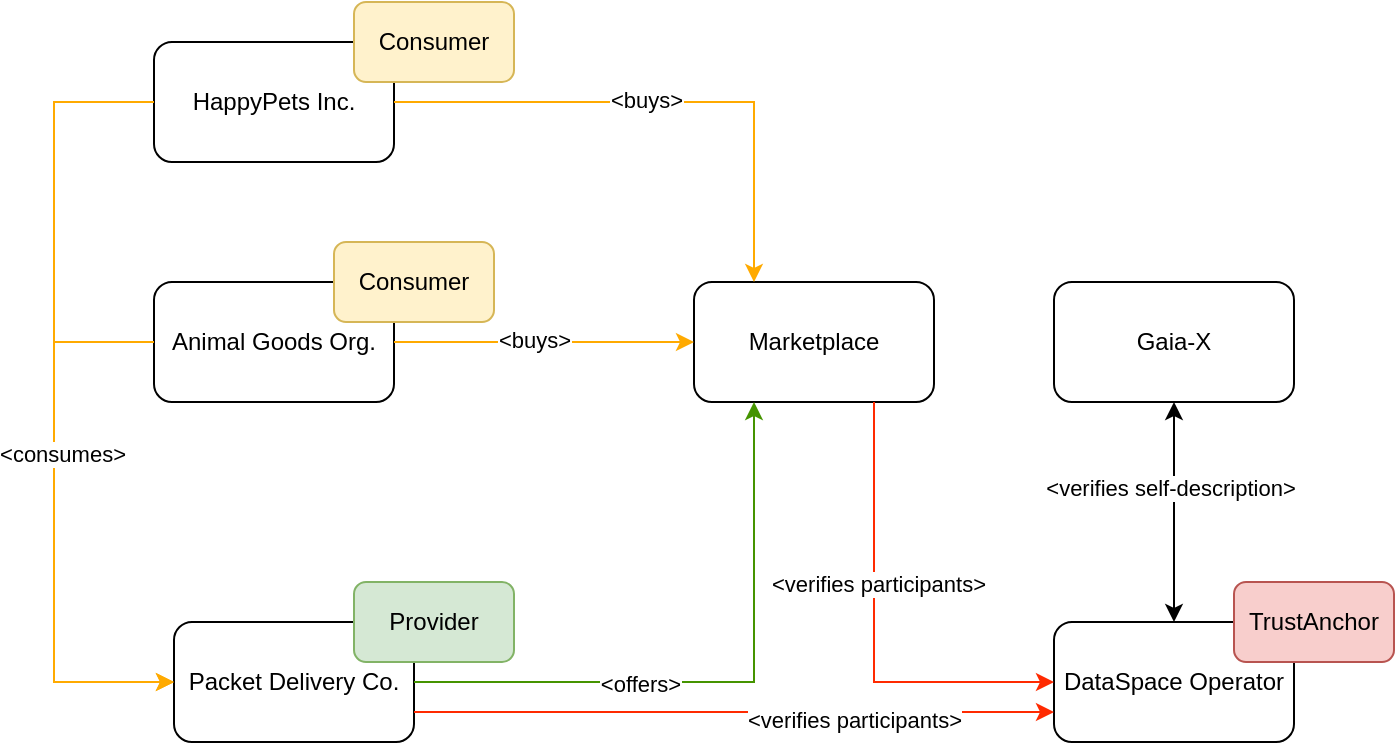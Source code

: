 <mxfile version="21.3.5" type="device">
  <diagram name="Page-1" id="y5UBAXSGUpCV-52N0ZBK">
    <mxGraphModel dx="2284" dy="754" grid="1" gridSize="10" guides="1" tooltips="1" connect="1" arrows="1" fold="1" page="1" pageScale="1" pageWidth="850" pageHeight="1100" math="0" shadow="0">
      <root>
        <mxCell id="0" />
        <mxCell id="1" parent="0" />
        <mxCell id="FXM6so16bquJJ5x397OG-1" value="HappyPets Inc." style="rounded=1;whiteSpace=wrap;html=1;" vertex="1" parent="1">
          <mxGeometry x="-110" y="80" width="120" height="60" as="geometry" />
        </mxCell>
        <mxCell id="FXM6so16bquJJ5x397OG-2" value="Animal Goods Org." style="rounded=1;whiteSpace=wrap;html=1;" vertex="1" parent="1">
          <mxGeometry x="-110" y="200" width="120" height="60" as="geometry" />
        </mxCell>
        <mxCell id="FXM6so16bquJJ5x397OG-3" value="Marketplace" style="rounded=1;whiteSpace=wrap;html=1;" vertex="1" parent="1">
          <mxGeometry x="160" y="200" width="120" height="60" as="geometry" />
        </mxCell>
        <mxCell id="FXM6so16bquJJ5x397OG-4" value="Packet Delivery Co." style="rounded=1;whiteSpace=wrap;html=1;" vertex="1" parent="1">
          <mxGeometry x="-100" y="370" width="120" height="60" as="geometry" />
        </mxCell>
        <mxCell id="FXM6so16bquJJ5x397OG-5" value="Gaia-X" style="rounded=1;whiteSpace=wrap;html=1;" vertex="1" parent="1">
          <mxGeometry x="340" y="200" width="120" height="60" as="geometry" />
        </mxCell>
        <mxCell id="FXM6so16bquJJ5x397OG-8" value="Consumer" style="rounded=1;whiteSpace=wrap;html=1;fillColor=#fff2cc;strokeColor=#d6b656;" vertex="1" parent="1">
          <mxGeometry x="-20" y="180" width="80" height="40" as="geometry" />
        </mxCell>
        <mxCell id="FXM6so16bquJJ5x397OG-9" value="Provider" style="rounded=1;whiteSpace=wrap;html=1;fillColor=#d5e8d4;strokeColor=#82b366;" vertex="1" parent="1">
          <mxGeometry x="-10" y="350" width="80" height="40" as="geometry" />
        </mxCell>
        <mxCell id="FXM6so16bquJJ5x397OG-11" value="Consumer" style="rounded=1;whiteSpace=wrap;html=1;fillColor=#fff2cc;strokeColor=#d6b656;" vertex="1" parent="1">
          <mxGeometry x="-10" y="60" width="80" height="40" as="geometry" />
        </mxCell>
        <mxCell id="FXM6so16bquJJ5x397OG-12" value="" style="endArrow=classic;html=1;rounded=0;exitX=0;exitY=0.5;exitDx=0;exitDy=0;entryX=0;entryY=0.5;entryDx=0;entryDy=0;strokeColor=#FFAA00;" edge="1" parent="1" source="FXM6so16bquJJ5x397OG-1" target="FXM6so16bquJJ5x397OG-4">
          <mxGeometry width="50" height="50" relative="1" as="geometry">
            <mxPoint x="-260" y="160" as="sourcePoint" />
            <mxPoint x="-210" y="110" as="targetPoint" />
            <Array as="points">
              <mxPoint x="-160" y="110" />
              <mxPoint x="-160" y="400" />
            </Array>
          </mxGeometry>
        </mxCell>
        <mxCell id="FXM6so16bquJJ5x397OG-13" value="" style="endArrow=classic;html=1;rounded=0;exitX=0;exitY=0.5;exitDx=0;exitDy=0;strokeColor=#FFAA00;entryX=0;entryY=0.5;entryDx=0;entryDy=0;" edge="1" parent="1" source="FXM6so16bquJJ5x397OG-2" target="FXM6so16bquJJ5x397OG-4">
          <mxGeometry width="50" height="50" relative="1" as="geometry">
            <mxPoint x="-90" y="120" as="sourcePoint" />
            <mxPoint x="-110" y="400" as="targetPoint" />
            <Array as="points">
              <mxPoint x="-160" y="230" />
              <mxPoint x="-160" y="400" />
            </Array>
          </mxGeometry>
        </mxCell>
        <mxCell id="FXM6so16bquJJ5x397OG-14" value="&amp;lt;consumes&amp;gt;" style="edgeLabel;html=1;align=center;verticalAlign=middle;resizable=0;points=[];" vertex="1" connectable="0" parent="FXM6so16bquJJ5x397OG-13">
          <mxGeometry x="-0.245" y="4" relative="1" as="geometry">
            <mxPoint as="offset" />
          </mxGeometry>
        </mxCell>
        <mxCell id="FXM6so16bquJJ5x397OG-15" value="" style="endArrow=classic;html=1;rounded=0;exitX=1;exitY=0.5;exitDx=0;exitDy=0;entryX=0.25;entryY=1;entryDx=0;entryDy=0;strokeColor=#459400;" edge="1" parent="1" source="FXM6so16bquJJ5x397OG-4" target="FXM6so16bquJJ5x397OG-3">
          <mxGeometry width="50" height="50" relative="1" as="geometry">
            <mxPoint x="170" y="400" as="sourcePoint" />
            <mxPoint x="220" y="350" as="targetPoint" />
            <Array as="points">
              <mxPoint x="190" y="400" />
            </Array>
          </mxGeometry>
        </mxCell>
        <mxCell id="FXM6so16bquJJ5x397OG-16" value="&amp;lt;offers&amp;gt;" style="edgeLabel;html=1;align=center;verticalAlign=middle;resizable=0;points=[];" vertex="1" connectable="0" parent="FXM6so16bquJJ5x397OG-15">
          <mxGeometry x="-0.271" y="-1" relative="1" as="geometry">
            <mxPoint as="offset" />
          </mxGeometry>
        </mxCell>
        <mxCell id="FXM6so16bquJJ5x397OG-17" value="" style="endArrow=classic;html=1;rounded=0;exitX=1;exitY=0.5;exitDx=0;exitDy=0;entryX=0.25;entryY=0;entryDx=0;entryDy=0;strokeColor=#FFAA00;" edge="1" parent="1" source="FXM6so16bquJJ5x397OG-1" target="FXM6so16bquJJ5x397OG-3">
          <mxGeometry width="50" height="50" relative="1" as="geometry">
            <mxPoint x="150" y="110" as="sourcePoint" />
            <mxPoint x="200" y="60" as="targetPoint" />
            <Array as="points">
              <mxPoint x="190" y="110" />
            </Array>
          </mxGeometry>
        </mxCell>
        <mxCell id="FXM6so16bquJJ5x397OG-18" value="&amp;lt;buys&amp;gt;" style="edgeLabel;html=1;align=center;verticalAlign=middle;resizable=0;points=[];" vertex="1" connectable="0" parent="FXM6so16bquJJ5x397OG-17">
          <mxGeometry x="-0.069" y="1" relative="1" as="geometry">
            <mxPoint as="offset" />
          </mxGeometry>
        </mxCell>
        <mxCell id="FXM6so16bquJJ5x397OG-21" value="" style="group" vertex="1" connectable="0" parent="1">
          <mxGeometry x="340" y="350" width="170" height="80" as="geometry" />
        </mxCell>
        <mxCell id="FXM6so16bquJJ5x397OG-6" value="DataSpace Operator" style="rounded=1;whiteSpace=wrap;html=1;" vertex="1" parent="FXM6so16bquJJ5x397OG-21">
          <mxGeometry y="20" width="120" height="60" as="geometry" />
        </mxCell>
        <mxCell id="FXM6so16bquJJ5x397OG-10" value="TrustAnchor" style="rounded=1;whiteSpace=wrap;html=1;fillColor=#f8cecc;strokeColor=#b85450;" vertex="1" parent="FXM6so16bquJJ5x397OG-21">
          <mxGeometry x="90" width="80" height="40" as="geometry" />
        </mxCell>
        <mxCell id="FXM6so16bquJJ5x397OG-27" value="" style="endArrow=classic;html=1;rounded=0;exitX=0.75;exitY=1;exitDx=0;exitDy=0;entryX=0;entryY=0.5;entryDx=0;entryDy=0;strokeColor=#FF2A00;" edge="1" parent="1" source="FXM6so16bquJJ5x397OG-3" target="FXM6so16bquJJ5x397OG-6">
          <mxGeometry width="50" height="50" relative="1" as="geometry">
            <mxPoint x="270" y="320" as="sourcePoint" />
            <mxPoint x="320" y="270" as="targetPoint" />
            <Array as="points">
              <mxPoint x="250" y="400" />
            </Array>
          </mxGeometry>
        </mxCell>
        <mxCell id="FXM6so16bquJJ5x397OG-28" value="&amp;lt;verifies participants&amp;gt;" style="edgeLabel;html=1;align=center;verticalAlign=middle;resizable=0;points=[];" vertex="1" connectable="0" parent="FXM6so16bquJJ5x397OG-27">
          <mxGeometry x="-0.209" y="2" relative="1" as="geometry">
            <mxPoint as="offset" />
          </mxGeometry>
        </mxCell>
        <mxCell id="FXM6so16bquJJ5x397OG-29" value="" style="endArrow=classic;html=1;rounded=0;exitX=1;exitY=0.75;exitDx=0;exitDy=0;entryX=0;entryY=0.75;entryDx=0;entryDy=0;strokeColor=#FF2A00;" edge="1" parent="1" source="FXM6so16bquJJ5x397OG-4" target="FXM6so16bquJJ5x397OG-6">
          <mxGeometry width="50" height="50" relative="1" as="geometry">
            <mxPoint x="130" y="500" as="sourcePoint" />
            <mxPoint x="180" y="450" as="targetPoint" />
          </mxGeometry>
        </mxCell>
        <mxCell id="FXM6so16bquJJ5x397OG-30" value="&amp;lt;verifies participants&amp;gt;" style="edgeLabel;html=1;align=center;verticalAlign=middle;resizable=0;points=[];" vertex="1" connectable="0" parent="FXM6so16bquJJ5x397OG-29">
          <mxGeometry x="0.5" y="-4" relative="1" as="geometry">
            <mxPoint x="-20" as="offset" />
          </mxGeometry>
        </mxCell>
        <mxCell id="FXM6so16bquJJ5x397OG-31" value="" style="endArrow=classic;html=1;rounded=0;exitX=1;exitY=0.5;exitDx=0;exitDy=0;entryX=0;entryY=0.5;entryDx=0;entryDy=0;strokeColor=#FFAA00;" edge="1" parent="1" source="FXM6so16bquJJ5x397OG-2" target="FXM6so16bquJJ5x397OG-3">
          <mxGeometry width="50" height="50" relative="1" as="geometry">
            <mxPoint x="30" y="120" as="sourcePoint" />
            <mxPoint x="200" y="210" as="targetPoint" />
            <Array as="points" />
          </mxGeometry>
        </mxCell>
        <mxCell id="FXM6so16bquJJ5x397OG-32" value="&amp;lt;buys&amp;gt;" style="edgeLabel;html=1;align=center;verticalAlign=middle;resizable=0;points=[];" vertex="1" connectable="0" parent="FXM6so16bquJJ5x397OG-31">
          <mxGeometry x="-0.069" y="1" relative="1" as="geometry">
            <mxPoint as="offset" />
          </mxGeometry>
        </mxCell>
        <mxCell id="FXM6so16bquJJ5x397OG-33" value="" style="endArrow=classic;startArrow=classic;html=1;rounded=0;entryX=0.5;entryY=1;entryDx=0;entryDy=0;exitX=0.5;exitY=0;exitDx=0;exitDy=0;" edge="1" parent="1" source="FXM6so16bquJJ5x397OG-6" target="FXM6so16bquJJ5x397OG-5">
          <mxGeometry width="50" height="50" relative="1" as="geometry">
            <mxPoint x="330" y="360" as="sourcePoint" />
            <mxPoint x="380" y="310" as="targetPoint" />
          </mxGeometry>
        </mxCell>
        <mxCell id="FXM6so16bquJJ5x397OG-34" value="&amp;lt;verifies self-description&amp;gt;" style="edgeLabel;html=1;align=center;verticalAlign=middle;resizable=0;points=[];" vertex="1" connectable="0" parent="FXM6so16bquJJ5x397OG-33">
          <mxGeometry x="0.218" y="2" relative="1" as="geometry">
            <mxPoint as="offset" />
          </mxGeometry>
        </mxCell>
      </root>
    </mxGraphModel>
  </diagram>
</mxfile>
